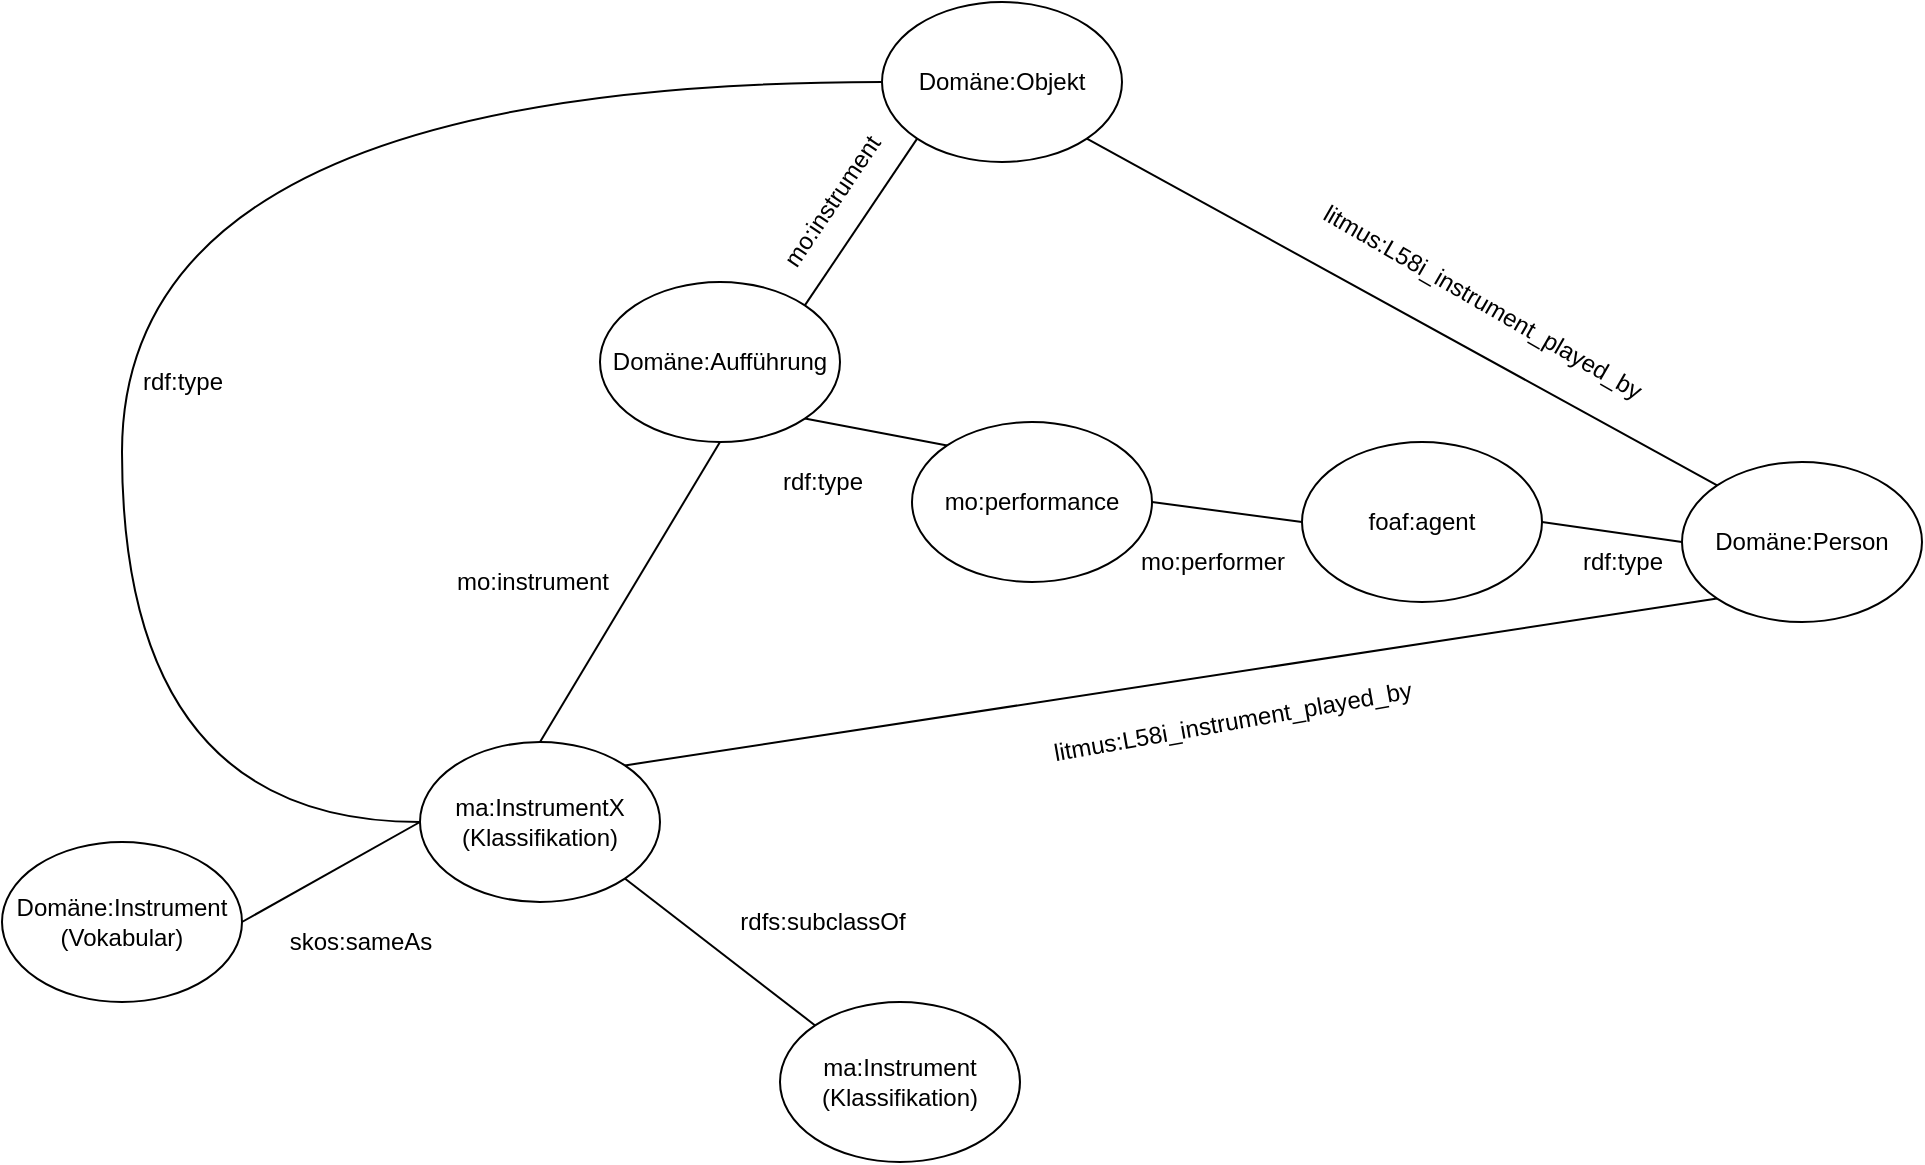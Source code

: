 <mxfile version="13.0.8" type="device"><diagram id="rZ2PwEW_QNEFfJLF4zQg" name="Page-1"><mxGraphModel dx="1773" dy="628" grid="1" gridSize="10" guides="1" tooltips="1" connect="1" arrows="1" fold="1" page="1" pageScale="1" pageWidth="827" pageHeight="1169" math="0" shadow="0"><root><mxCell id="0"/><mxCell id="1" parent="0"/><mxCell id="ipnYYao-t9TJA6yGNGF8-28" style="edgeStyle=none;rounded=0;orthogonalLoop=1;jettySize=auto;html=1;exitX=1;exitY=0.5;exitDx=0;exitDy=0;entryX=0;entryY=0.5;entryDx=0;entryDy=0;endArrow=none;endFill=0;" edge="1" parent="1" source="ipnYYao-t9TJA6yGNGF8-29" target="ipnYYao-t9TJA6yGNGF8-30"><mxGeometry relative="1" as="geometry"/></mxCell><mxCell id="ipnYYao-t9TJA6yGNGF8-29" value="mo:performance" style="ellipse;whiteSpace=wrap;html=1;strokeWidth=1;" vertex="1" parent="1"><mxGeometry x="195" y="780" width="120" height="80" as="geometry"/></mxCell><mxCell id="ipnYYao-t9TJA6yGNGF8-57" style="edgeStyle=none;rounded=0;orthogonalLoop=1;jettySize=auto;html=1;exitX=1;exitY=0.5;exitDx=0;exitDy=0;entryX=0;entryY=0.5;entryDx=0;entryDy=0;endArrow=none;endFill=0;" edge="1" parent="1" source="ipnYYao-t9TJA6yGNGF8-30" target="ipnYYao-t9TJA6yGNGF8-56"><mxGeometry relative="1" as="geometry"/></mxCell><mxCell id="ipnYYao-t9TJA6yGNGF8-30" value="foaf:agent" style="ellipse;whiteSpace=wrap;html=1;strokeWidth=1;" vertex="1" parent="1"><mxGeometry x="390" y="790" width="120" height="80" as="geometry"/></mxCell><mxCell id="ipnYYao-t9TJA6yGNGF8-34" style="orthogonalLoop=1;jettySize=auto;html=1;exitX=1;exitY=0.5;exitDx=0;exitDy=0;entryX=0;entryY=0.5;entryDx=0;entryDy=0;endArrow=none;endFill=0;rounded=0;" edge="1" parent="1" source="ipnYYao-t9TJA6yGNGF8-35" target="ipnYYao-t9TJA6yGNGF8-38"><mxGeometry relative="1" as="geometry"/></mxCell><mxCell id="ipnYYao-t9TJA6yGNGF8-35" value="Domäne:Instrument&lt;br&gt;(Vokabular)" style="ellipse;whiteSpace=wrap;html=1;" vertex="1" parent="1"><mxGeometry x="-260" y="990" width="120" height="80" as="geometry"/></mxCell><mxCell id="ipnYYao-t9TJA6yGNGF8-36" style="rounded=0;orthogonalLoop=1;jettySize=auto;html=1;exitX=0.5;exitY=0;exitDx=0;exitDy=0;entryX=0.5;entryY=1;entryDx=0;entryDy=0;endArrow=none;endFill=0;" edge="1" parent="1" source="ipnYYao-t9TJA6yGNGF8-38" target="ipnYYao-t9TJA6yGNGF8-51"><mxGeometry relative="1" as="geometry"/></mxCell><mxCell id="ipnYYao-t9TJA6yGNGF8-37" style="edgeStyle=none;rounded=0;orthogonalLoop=1;jettySize=auto;html=1;exitX=1;exitY=0;exitDx=0;exitDy=0;endArrow=none;endFill=0;entryX=0;entryY=1;entryDx=0;entryDy=0;" edge="1" parent="1" source="ipnYYao-t9TJA6yGNGF8-38" target="ipnYYao-t9TJA6yGNGF8-56"><mxGeometry relative="1" as="geometry"><mxPoint x="460" y="930" as="targetPoint"/></mxGeometry></mxCell><mxCell id="ipnYYao-t9TJA6yGNGF8-62" style="rounded=0;orthogonalLoop=1;jettySize=auto;html=1;exitX=1;exitY=1;exitDx=0;exitDy=0;entryX=0;entryY=0;entryDx=0;entryDy=0;endArrow=none;endFill=0;" edge="1" parent="1" source="ipnYYao-t9TJA6yGNGF8-38" target="ipnYYao-t9TJA6yGNGF8-61"><mxGeometry relative="1" as="geometry"/></mxCell><mxCell id="ipnYYao-t9TJA6yGNGF8-38" value="ma:InstrumentX&lt;br&gt;(Klassifikation)" style="ellipse;whiteSpace=wrap;html=1;strokeWidth=1;" vertex="1" parent="1"><mxGeometry x="-51" y="940" width="120" height="80" as="geometry"/></mxCell><mxCell id="ipnYYao-t9TJA6yGNGF8-39" value="mo:instrument" style="text;html=1;align=center;verticalAlign=middle;resizable=0;points=[];autosize=1;" vertex="1" parent="1"><mxGeometry x="-40" y="850" width="90" height="20" as="geometry"/></mxCell><mxCell id="ipnYYao-t9TJA6yGNGF8-40" value="rdf:type" style="text;html=1;align=center;verticalAlign=middle;resizable=0;points=[];autosize=1;" vertex="1" parent="1"><mxGeometry x="120" y="800" width="60" height="20" as="geometry"/></mxCell><mxCell id="ipnYYao-t9TJA6yGNGF8-41" value="skos:sameAs" style="text;html=1;align=center;verticalAlign=middle;resizable=0;points=[];autosize=1;" vertex="1" parent="1"><mxGeometry x="-126" y="1030" width="90" height="20" as="geometry"/></mxCell><mxCell id="ipnYYao-t9TJA6yGNGF8-42" value="mo:performer" style="text;html=1;align=center;verticalAlign=middle;resizable=0;points=[];autosize=1;rotation=0;" vertex="1" parent="1"><mxGeometry x="300" y="840" width="90" height="20" as="geometry"/></mxCell><mxCell id="ipnYYao-t9TJA6yGNGF8-43" value="litmus:L58i_instrument_played_by" style="text;html=1;align=center;verticalAlign=middle;resizable=0;points=[];autosize=1;rotation=30;" vertex="1" parent="1"><mxGeometry x="380" y="710" width="200" height="20" as="geometry"/></mxCell><mxCell id="ipnYYao-t9TJA6yGNGF8-44" style="edgeStyle=none;rounded=0;orthogonalLoop=1;jettySize=auto;html=1;exitX=0;exitY=1;exitDx=0;exitDy=0;entryX=1;entryY=0;entryDx=0;entryDy=0;endArrow=none;endFill=0;" edge="1" parent="1" source="ipnYYao-t9TJA6yGNGF8-47" target="ipnYYao-t9TJA6yGNGF8-51"><mxGeometry relative="1" as="geometry"/></mxCell><mxCell id="ipnYYao-t9TJA6yGNGF8-53" style="edgeStyle=none;rounded=0;orthogonalLoop=1;jettySize=auto;html=1;exitX=1;exitY=1;exitDx=0;exitDy=0;endArrow=none;endFill=0;entryX=0;entryY=0;entryDx=0;entryDy=0;" edge="1" parent="1" source="ipnYYao-t9TJA6yGNGF8-47" target="ipnYYao-t9TJA6yGNGF8-56"><mxGeometry relative="1" as="geometry"><mxPoint x="310" y="760" as="targetPoint"/></mxGeometry></mxCell><mxCell id="ipnYYao-t9TJA6yGNGF8-58" style="edgeStyle=orthogonalEdgeStyle;rounded=0;orthogonalLoop=1;jettySize=auto;html=1;exitX=0;exitY=0.5;exitDx=0;exitDy=0;endArrow=none;endFill=0;entryX=0;entryY=0.5;entryDx=0;entryDy=0;curved=1;" edge="1" parent="1" source="ipnYYao-t9TJA6yGNGF8-47" target="ipnYYao-t9TJA6yGNGF8-38"><mxGeometry relative="1" as="geometry"><mxPoint x="-60" y="940" as="targetPoint"/><Array as="points"><mxPoint x="-200" y="610"/><mxPoint x="-200" y="980"/></Array></mxGeometry></mxCell><mxCell id="ipnYYao-t9TJA6yGNGF8-47" value="Domäne:Objekt" style="ellipse;whiteSpace=wrap;html=1;" vertex="1" parent="1"><mxGeometry x="180" y="570" width="120" height="80" as="geometry"/></mxCell><mxCell id="ipnYYao-t9TJA6yGNGF8-52" style="edgeStyle=none;rounded=0;orthogonalLoop=1;jettySize=auto;html=1;exitX=1;exitY=1;exitDx=0;exitDy=0;entryX=0;entryY=0;entryDx=0;entryDy=0;endArrow=none;endFill=0;" edge="1" parent="1" source="ipnYYao-t9TJA6yGNGF8-51" target="ipnYYao-t9TJA6yGNGF8-29"><mxGeometry relative="1" as="geometry"/></mxCell><mxCell id="ipnYYao-t9TJA6yGNGF8-51" value="Domäne:Aufführung" style="ellipse;whiteSpace=wrap;html=1;" vertex="1" parent="1"><mxGeometry x="39" y="710" width="120" height="80" as="geometry"/></mxCell><mxCell id="ipnYYao-t9TJA6yGNGF8-54" value="litmus:L58i_instrument_played_by" style="text;html=1;align=center;verticalAlign=middle;resizable=0;points=[];autosize=1;rotation=350;" vertex="1" parent="1"><mxGeometry x="255" y="920" width="200" height="20" as="geometry"/></mxCell><mxCell id="ipnYYao-t9TJA6yGNGF8-55" value="mo:instrument" style="text;html=1;align=center;verticalAlign=middle;resizable=0;points=[];autosize=1;rotation=304;" vertex="1" parent="1"><mxGeometry x="110" y="660" width="90" height="20" as="geometry"/></mxCell><mxCell id="ipnYYao-t9TJA6yGNGF8-56" value="Domäne:Person" style="ellipse;whiteSpace=wrap;html=1;" vertex="1" parent="1"><mxGeometry x="580" y="800" width="120" height="80" as="geometry"/></mxCell><mxCell id="ipnYYao-t9TJA6yGNGF8-59" value="rdf:type" style="text;html=1;align=center;verticalAlign=middle;resizable=0;points=[];autosize=1;" vertex="1" parent="1"><mxGeometry x="-200" y="750" width="60" height="20" as="geometry"/></mxCell><mxCell id="ipnYYao-t9TJA6yGNGF8-61" value="ma:Instrument&lt;br&gt;(Klassifikation)" style="ellipse;whiteSpace=wrap;html=1;strokeWidth=1;" vertex="1" parent="1"><mxGeometry x="129" y="1070" width="120" height="80" as="geometry"/></mxCell><mxCell id="ipnYYao-t9TJA6yGNGF8-63" value="rdfs:subclassOf" style="text;html=1;align=center;verticalAlign=middle;resizable=0;points=[];autosize=1;" vertex="1" parent="1"><mxGeometry x="100" y="1020" width="100" height="20" as="geometry"/></mxCell><mxCell id="ipnYYao-t9TJA6yGNGF8-64" value="rdf:type" style="text;html=1;align=center;verticalAlign=middle;resizable=0;points=[];autosize=1;" vertex="1" parent="1"><mxGeometry x="520" y="840" width="60" height="20" as="geometry"/></mxCell></root></mxGraphModel></diagram></mxfile>